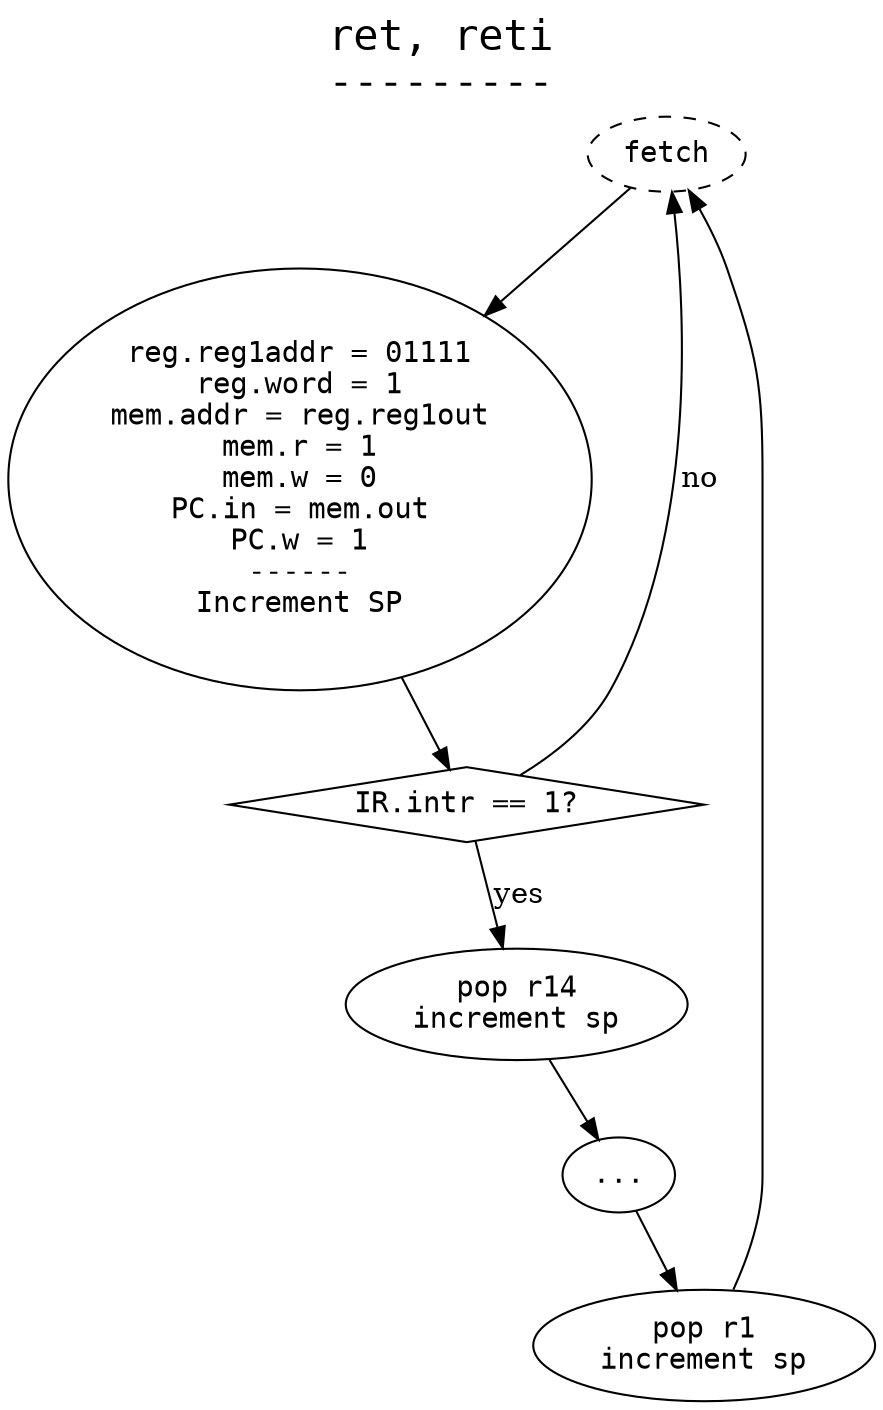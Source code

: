 digraph ret {
	label="ret, reti\n---------\n";
	labelloc="t";
	fontsize=20;
	fontname="mono";

	node [shape=oval, fontname="mono"];
	fetch [style=dashed];
	SetPC [label="reg.reg1addr = 01111\nreg.word = 1\nmem.addr = reg.reg1out\nmem.r = 1\nmem.w = 0\nPC.in = mem.out\nPC.w = 1\n------\nIncrement SP"];
	PopR14 [label="pop r14\nincrement sp"];
	DotDotDot [label="..."];
	PopR1 [label="pop r1\nincrement sp"];

	node [shape=diamond, fontname="mono"];
	IsIntr [label="IR.intr == 1?"];

	fetch -> SetPC;
	SetPC -> IsIntr;
	IsIntr -> fetch [label="no"];
	IsIntr -> PopR14 [label="yes"];
	PopR14 -> DotDotDot;
	DotDotDot -> PopR1;
	PopR1 -> fetch;
}
